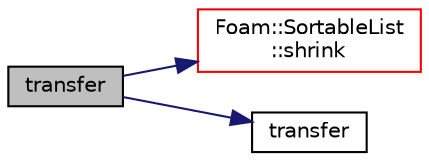 digraph "transfer"
{
  bgcolor="transparent";
  edge [fontname="Helvetica",fontsize="10",labelfontname="Helvetica",labelfontsize="10"];
  node [fontname="Helvetica",fontsize="10",shape=record];
  rankdir="LR";
  Node1 [label="transfer",height=0.2,width=0.4,color="black", fillcolor="grey75", style="filled", fontcolor="black"];
  Node1 -> Node2 [color="midnightblue",fontsize="10",style="solid",fontname="Helvetica"];
  Node2 [label="Foam::SortableList\l::shrink",height=0.2,width=0.4,color="red",URL="$a02467.html#abe205554c95d06a113068ce24f65e327",tooltip="Clear the indices and return a reference to the underlying List. "];
  Node1 -> Node3 [color="midnightblue",fontsize="10",style="solid",fontname="Helvetica"];
  Node3 [label="transfer",height=0.2,width=0.4,color="black",URL="$a01397.html#a25ad1d2084d16b234b0cf91c07e832c0",tooltip="Transfer the contents of the argument List into this list. "];
}
